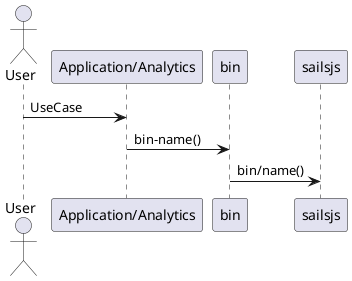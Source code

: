 @startuml
actor User

User -> "Application/Analytics": UseCase
"Application/Analytics" -> bin: bin-name()
bin -> sailsjs: bin/name()

@enduml
